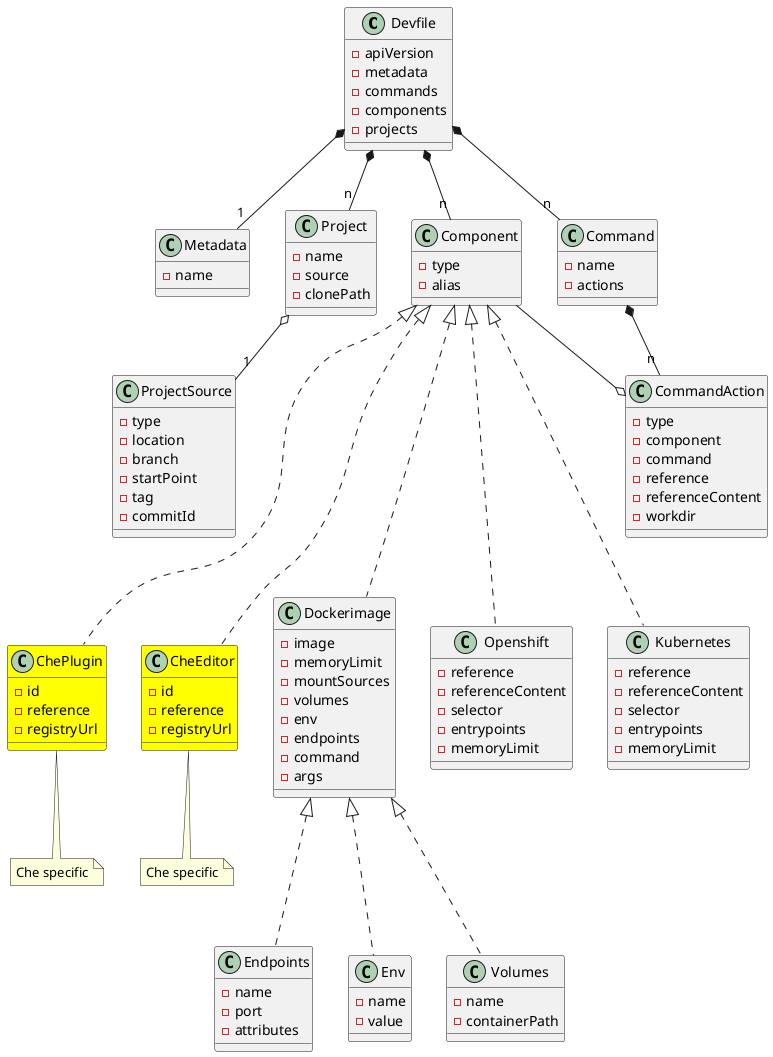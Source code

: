 @startuml devfile_next

class Devfile {
  - apiVersion
  - metadata
  - commands
  - components
  - projects
}

together {
  class Metadata
  class Component
  class Command
  class Project
}

Devfile *-- "1" Metadata
Devfile *-- "n" Component
Devfile *-- "n" Command
Devfile *-- "n" Project

class Metadata {
  - name
}

class Component {
    - type
    - alias
}


Component <|-.. Dockerimage
Component <|-.. Openshift
Component <|-.. Kubernetes
Component <|-.. ChePlugin
Component <|-.. CheEditor

class Command {
  - name
  - actions
}

Command *-- "n" CommandAction
CommandAction o-- Component

class CommandAction {
  - type
  - component
  - command
  - reference
  - referenceContent
  - workdir
}

class Project {
  - name
  - source
  - clonePath
}

Project o-- "1" ProjectSource

class ProjectSource {
  - type
  - location
  - branch
  - startPoint
  - tag
  - commitId
}

Project -[hidden]> Component
Component -[hidden]> Command
ProjectSource -[hidden]> CommandAction

class Dockerimage {
   - image
   - memoryLimit
   - mountSources
   - volumes
   - env
   - endpoints
   - command
   - args
}

Dockerimage <|-.. Env
Dockerimage <|-.. Volumes
Dockerimage <|-.. Endpoints

class Env {
   - name
   - value
}

class Volumes {
   - name
   - containerPath
}

class Endpoints {
   - name
   - port
   - attributes
}

class Openshift {
  - reference
  - referenceContent
  - selector
  - entrypoints
  - memoryLimit
}

class Kubernetes {
  - reference
  - referenceContent
  - selector
  - entrypoints
  - memoryLimit
}

class ChePlugin #yellow {
  - id
  - reference
  - registryUrl
}
note bottom of ChePlugin: Che specific

class CheEditor #yellow {
  - id
  - reference
  - registryUrl
}
note bottom of CheEditor: Che specific

ChePlugin -[hidden]> CheEditor
CheEditor -[hidden]> Dockerimage

@enduml
